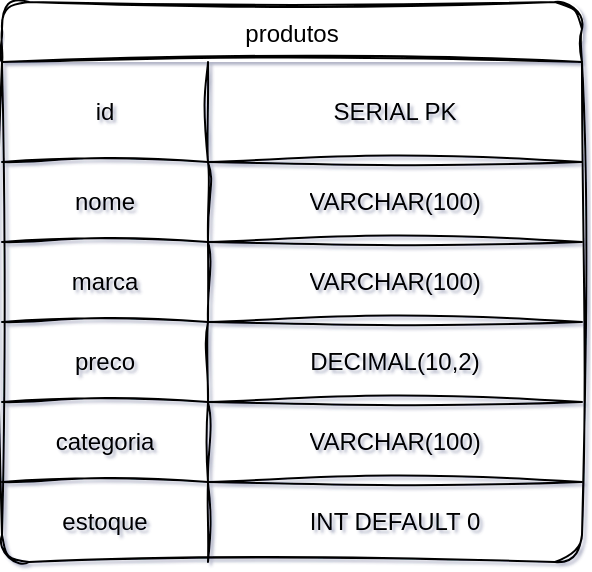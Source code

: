 <mxfile>
    <diagram id="G0iNtuZ8BIxG7Wn957E6" name="Page-1">
        <mxGraphModel dx="402" dy="427" grid="1" gridSize="10" guides="1" tooltips="1" connect="1" arrows="1" fold="1" page="1" pageScale="1" pageWidth="850" pageHeight="1100" math="0" shadow="1">
            <root>
                <mxCell id="0"/>
                <mxCell id="1" parent="0"/>
                <mxCell id="7" value="produtos" style="shape=table;startSize=30;container=1;collapsible=0;childLayout=tableLayout;sketch=1;curveFitting=1;jiggle=2;rounded=1;" vertex="1" parent="1">
                    <mxGeometry x="135" width="290" height="280" as="geometry"/>
                </mxCell>
                <mxCell id="8" value="" style="shape=tableRow;horizontal=0;startSize=0;swimlaneHead=0;swimlaneBody=0;strokeColor=inherit;top=0;left=0;bottom=0;right=0;collapsible=0;dropTarget=0;fillColor=none;points=[[0,0.5],[1,0.5]];portConstraint=eastwest;sketch=1;curveFitting=1;jiggle=2;rounded=1;" vertex="1" parent="7">
                    <mxGeometry y="30" width="290" height="50" as="geometry"/>
                </mxCell>
                <mxCell id="9" value="id" style="shape=partialRectangle;html=1;whiteSpace=wrap;connectable=0;strokeColor=inherit;overflow=hidden;fillColor=none;top=0;left=0;bottom=0;right=0;pointerEvents=1;sketch=1;curveFitting=1;jiggle=2;rounded=1;" vertex="1" parent="8">
                    <mxGeometry width="103" height="50" as="geometry">
                        <mxRectangle width="103" height="50" as="alternateBounds"/>
                    </mxGeometry>
                </mxCell>
                <mxCell id="10" value="SERIAL PK" style="shape=partialRectangle;html=1;whiteSpace=wrap;connectable=0;strokeColor=inherit;overflow=hidden;fillColor=none;top=0;left=0;bottom=0;right=0;pointerEvents=1;sketch=1;curveFitting=1;jiggle=2;rounded=1;" vertex="1" parent="8">
                    <mxGeometry x="103" width="187" height="50" as="geometry">
                        <mxRectangle width="187" height="50" as="alternateBounds"/>
                    </mxGeometry>
                </mxCell>
                <mxCell id="11" value="" style="shape=tableRow;horizontal=0;startSize=0;swimlaneHead=0;swimlaneBody=0;strokeColor=inherit;top=0;left=0;bottom=0;right=0;collapsible=0;dropTarget=0;fillColor=none;points=[[0,0.5],[1,0.5]];portConstraint=eastwest;sketch=1;curveFitting=1;jiggle=2;rounded=1;" vertex="1" parent="7">
                    <mxGeometry y="80" width="290" height="40" as="geometry"/>
                </mxCell>
                <mxCell id="12" value="nome" style="shape=partialRectangle;html=1;whiteSpace=wrap;connectable=0;strokeColor=inherit;overflow=hidden;fillColor=none;top=0;left=0;bottom=0;right=0;pointerEvents=1;sketch=1;curveFitting=1;jiggle=2;rounded=1;" vertex="1" parent="11">
                    <mxGeometry width="103" height="40" as="geometry">
                        <mxRectangle width="103" height="40" as="alternateBounds"/>
                    </mxGeometry>
                </mxCell>
                <mxCell id="13" value="VARCHAR(100)" style="shape=partialRectangle;html=1;whiteSpace=wrap;connectable=0;strokeColor=inherit;overflow=hidden;fillColor=none;top=0;left=0;bottom=0;right=0;pointerEvents=1;sketch=1;curveFitting=1;jiggle=2;rounded=1;" vertex="1" parent="11">
                    <mxGeometry x="103" width="187" height="40" as="geometry">
                        <mxRectangle width="187" height="40" as="alternateBounds"/>
                    </mxGeometry>
                </mxCell>
                <mxCell id="14" value="" style="shape=tableRow;horizontal=0;startSize=0;swimlaneHead=0;swimlaneBody=0;strokeColor=inherit;top=0;left=0;bottom=0;right=0;collapsible=0;dropTarget=0;fillColor=none;points=[[0,0.5],[1,0.5]];portConstraint=eastwest;sketch=1;curveFitting=1;jiggle=2;rounded=1;" vertex="1" parent="7">
                    <mxGeometry y="120" width="290" height="40" as="geometry"/>
                </mxCell>
                <mxCell id="15" value="marca" style="shape=partialRectangle;html=1;whiteSpace=wrap;connectable=0;strokeColor=inherit;overflow=hidden;fillColor=none;top=0;left=0;bottom=0;right=0;pointerEvents=1;sketch=1;curveFitting=1;jiggle=2;rounded=1;" vertex="1" parent="14">
                    <mxGeometry width="103" height="40" as="geometry">
                        <mxRectangle width="103" height="40" as="alternateBounds"/>
                    </mxGeometry>
                </mxCell>
                <mxCell id="16" value="VARCHAR(100)" style="shape=partialRectangle;html=1;whiteSpace=wrap;connectable=0;strokeColor=inherit;overflow=hidden;fillColor=none;top=0;left=0;bottom=0;right=0;pointerEvents=1;sketch=1;curveFitting=1;jiggle=2;rounded=1;" vertex="1" parent="14">
                    <mxGeometry x="103" width="187" height="40" as="geometry">
                        <mxRectangle width="187" height="40" as="alternateBounds"/>
                    </mxGeometry>
                </mxCell>
                <mxCell id="17" value="" style="shape=tableRow;horizontal=0;startSize=0;swimlaneHead=0;swimlaneBody=0;strokeColor=inherit;top=0;left=0;bottom=0;right=0;collapsible=0;dropTarget=0;fillColor=none;points=[[0,0.5],[1,0.5]];portConstraint=eastwest;sketch=1;curveFitting=1;jiggle=2;rounded=1;" vertex="1" parent="7">
                    <mxGeometry y="160" width="290" height="40" as="geometry"/>
                </mxCell>
                <mxCell id="18" value="preco" style="shape=partialRectangle;html=1;whiteSpace=wrap;connectable=0;strokeColor=inherit;overflow=hidden;fillColor=none;top=0;left=0;bottom=0;right=0;pointerEvents=1;sketch=1;curveFitting=1;jiggle=2;rounded=1;" vertex="1" parent="17">
                    <mxGeometry width="103" height="40" as="geometry">
                        <mxRectangle width="103" height="40" as="alternateBounds"/>
                    </mxGeometry>
                </mxCell>
                <mxCell id="19" value="DECIMAL(10,2)" style="shape=partialRectangle;html=1;whiteSpace=wrap;connectable=0;strokeColor=inherit;overflow=hidden;fillColor=none;top=0;left=0;bottom=0;right=0;pointerEvents=1;sketch=1;curveFitting=1;jiggle=2;rounded=1;" vertex="1" parent="17">
                    <mxGeometry x="103" width="187" height="40" as="geometry">
                        <mxRectangle width="187" height="40" as="alternateBounds"/>
                    </mxGeometry>
                </mxCell>
                <mxCell id="20" value="" style="shape=tableRow;horizontal=0;startSize=0;swimlaneHead=0;swimlaneBody=0;strokeColor=inherit;top=0;left=0;bottom=0;right=0;collapsible=0;dropTarget=0;fillColor=none;points=[[0,0.5],[1,0.5]];portConstraint=eastwest;sketch=1;curveFitting=1;jiggle=2;rounded=1;" vertex="1" parent="7">
                    <mxGeometry y="200" width="290" height="40" as="geometry"/>
                </mxCell>
                <mxCell id="21" value="categoria" style="shape=partialRectangle;html=1;whiteSpace=wrap;connectable=0;strokeColor=inherit;overflow=hidden;fillColor=none;top=0;left=0;bottom=0;right=0;pointerEvents=1;sketch=1;curveFitting=1;jiggle=2;rounded=1;" vertex="1" parent="20">
                    <mxGeometry width="103" height="40" as="geometry">
                        <mxRectangle width="103" height="40" as="alternateBounds"/>
                    </mxGeometry>
                </mxCell>
                <mxCell id="22" value="VARCHAR(100)" style="shape=partialRectangle;html=1;whiteSpace=wrap;connectable=0;strokeColor=inherit;overflow=hidden;fillColor=none;top=0;left=0;bottom=0;right=0;pointerEvents=1;sketch=1;curveFitting=1;jiggle=2;rounded=1;" vertex="1" parent="20">
                    <mxGeometry x="103" width="187" height="40" as="geometry">
                        <mxRectangle width="187" height="40" as="alternateBounds"/>
                    </mxGeometry>
                </mxCell>
                <mxCell id="23" value="" style="shape=tableRow;horizontal=0;startSize=0;swimlaneHead=0;swimlaneBody=0;strokeColor=inherit;top=0;left=0;bottom=0;right=0;collapsible=0;dropTarget=0;fillColor=none;points=[[0,0.5],[1,0.5]];portConstraint=eastwest;sketch=1;curveFitting=1;jiggle=2;rounded=1;" vertex="1" parent="7">
                    <mxGeometry y="240" width="290" height="40" as="geometry"/>
                </mxCell>
                <mxCell id="24" value="estoque" style="shape=partialRectangle;html=1;whiteSpace=wrap;connectable=0;strokeColor=inherit;overflow=hidden;fillColor=none;top=0;left=0;bottom=0;right=0;pointerEvents=1;sketch=1;curveFitting=1;jiggle=2;rounded=1;" vertex="1" parent="23">
                    <mxGeometry width="103" height="40" as="geometry">
                        <mxRectangle width="103" height="40" as="alternateBounds"/>
                    </mxGeometry>
                </mxCell>
                <mxCell id="25" value="INT DEFAULT 0" style="shape=partialRectangle;html=1;whiteSpace=wrap;connectable=0;strokeColor=inherit;overflow=hidden;fillColor=none;top=0;left=0;bottom=0;right=0;pointerEvents=1;sketch=1;curveFitting=1;jiggle=2;rounded=1;" vertex="1" parent="23">
                    <mxGeometry x="103" width="187" height="40" as="geometry">
                        <mxRectangle width="187" height="40" as="alternateBounds"/>
                    </mxGeometry>
                </mxCell>
            </root>
        </mxGraphModel>
    </diagram>
</mxfile>